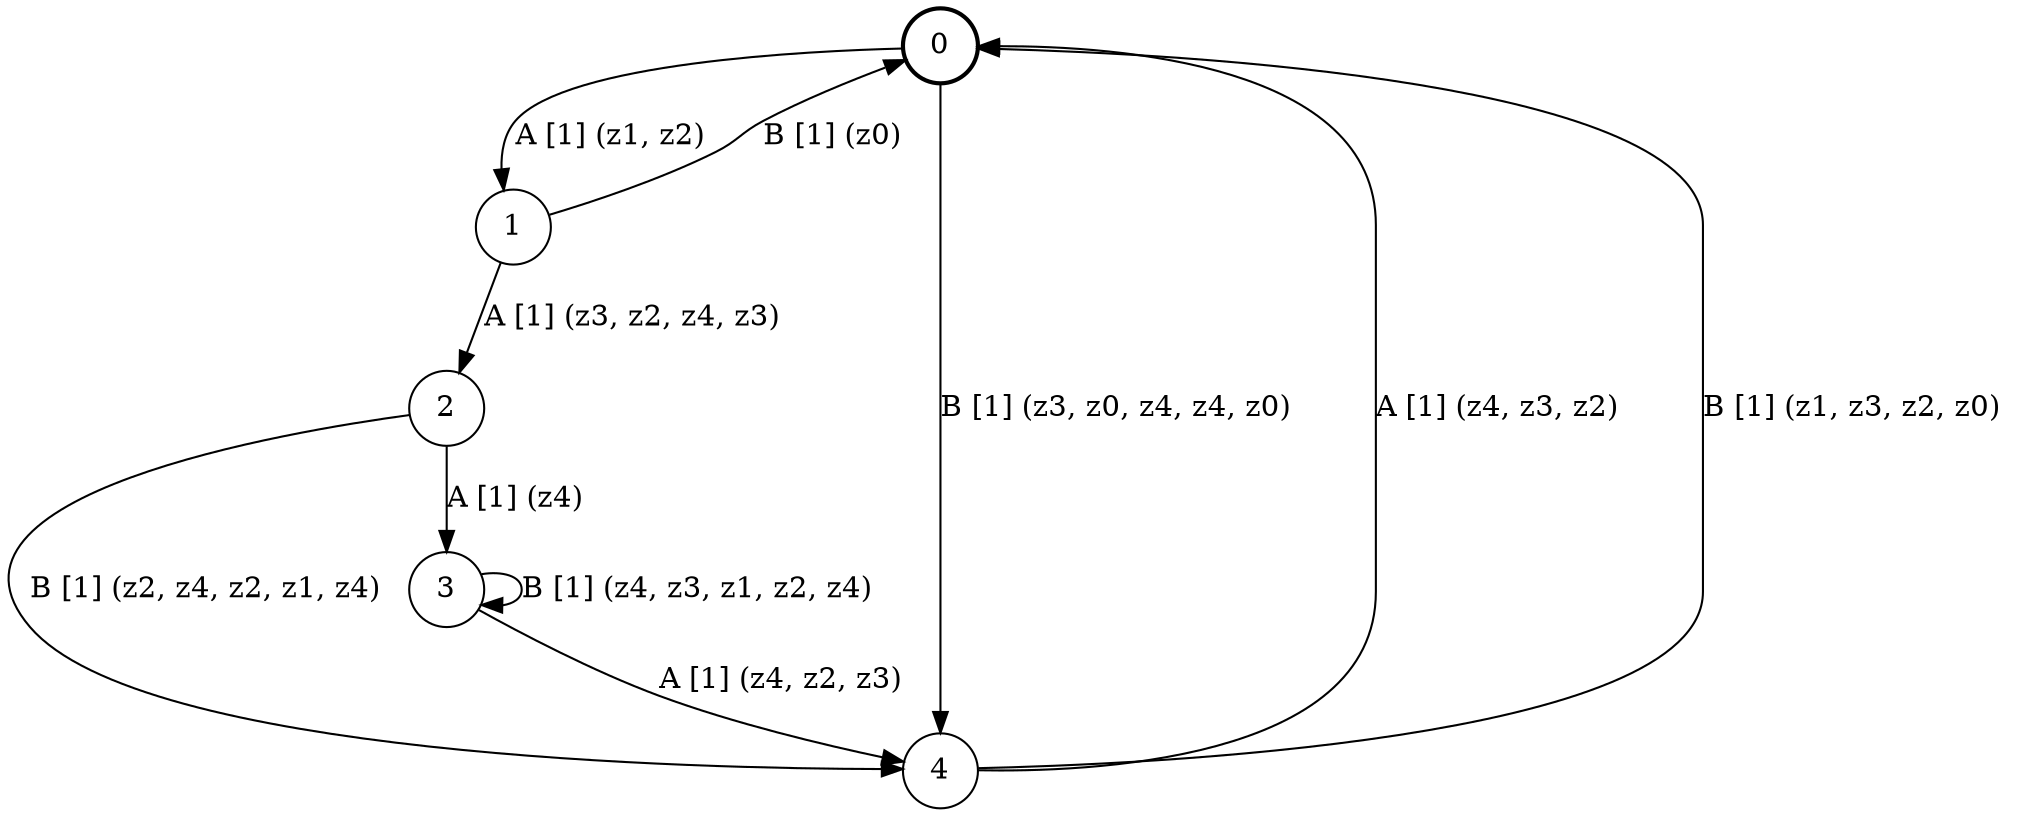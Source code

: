 # generated file, don't try to modify
# command: dot -Tpng <filename> > tree.png
digraph Automaton {
    node [shape = circle];
    0 [style = "bold"];
    0 -> 1 [label = "A [1] (z1, z2) "];
    0 -> 4 [label = "B [1] (z3, z0, z4, z4, z0) "];
    1 -> 2 [label = "A [1] (z3, z2, z4, z3) "];
    1 -> 0 [label = "B [1] (z0) "];
    2 -> 3 [label = "A [1] (z4) "];
    2 -> 4 [label = "B [1] (z2, z4, z2, z1, z4) "];
    3 -> 4 [label = "A [1] (z4, z2, z3) "];
    3 -> 3 [label = "B [1] (z4, z3, z1, z2, z4) "];
    4 -> 0 [label = "A [1] (z4, z3, z2) "];
    4 -> 0 [label = "B [1] (z1, z3, z2, z0) "];
}
